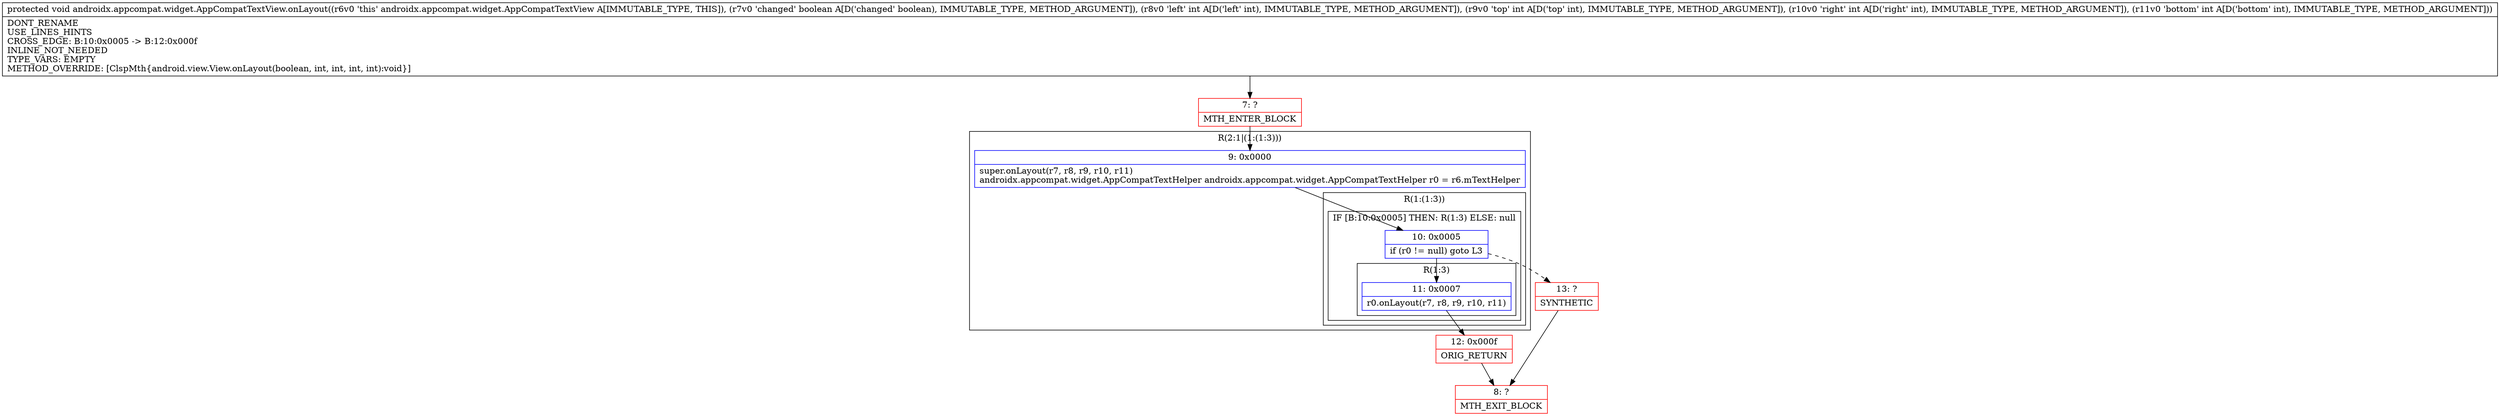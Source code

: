 digraph "CFG forandroidx.appcompat.widget.AppCompatTextView.onLayout(ZIIII)V" {
subgraph cluster_Region_1325047452 {
label = "R(2:1|(1:(1:3)))";
node [shape=record,color=blue];
Node_9 [shape=record,label="{9\:\ 0x0000|super.onLayout(r7, r8, r9, r10, r11)\landroidx.appcompat.widget.AppCompatTextHelper androidx.appcompat.widget.AppCompatTextHelper r0 = r6.mTextHelper\l}"];
subgraph cluster_Region_111469270 {
label = "R(1:(1:3))";
node [shape=record,color=blue];
subgraph cluster_IfRegion_1486165836 {
label = "IF [B:10:0x0005] THEN: R(1:3) ELSE: null";
node [shape=record,color=blue];
Node_10 [shape=record,label="{10\:\ 0x0005|if (r0 != null) goto L3\l}"];
subgraph cluster_Region_1922475499 {
label = "R(1:3)";
node [shape=record,color=blue];
Node_11 [shape=record,label="{11\:\ 0x0007|r0.onLayout(r7, r8, r9, r10, r11)\l}"];
}
}
}
}
Node_7 [shape=record,color=red,label="{7\:\ ?|MTH_ENTER_BLOCK\l}"];
Node_12 [shape=record,color=red,label="{12\:\ 0x000f|ORIG_RETURN\l}"];
Node_8 [shape=record,color=red,label="{8\:\ ?|MTH_EXIT_BLOCK\l}"];
Node_13 [shape=record,color=red,label="{13\:\ ?|SYNTHETIC\l}"];
MethodNode[shape=record,label="{protected void androidx.appcompat.widget.AppCompatTextView.onLayout((r6v0 'this' androidx.appcompat.widget.AppCompatTextView A[IMMUTABLE_TYPE, THIS]), (r7v0 'changed' boolean A[D('changed' boolean), IMMUTABLE_TYPE, METHOD_ARGUMENT]), (r8v0 'left' int A[D('left' int), IMMUTABLE_TYPE, METHOD_ARGUMENT]), (r9v0 'top' int A[D('top' int), IMMUTABLE_TYPE, METHOD_ARGUMENT]), (r10v0 'right' int A[D('right' int), IMMUTABLE_TYPE, METHOD_ARGUMENT]), (r11v0 'bottom' int A[D('bottom' int), IMMUTABLE_TYPE, METHOD_ARGUMENT]))  | DONT_RENAME\lUSE_LINES_HINTS\lCROSS_EDGE: B:10:0x0005 \-\> B:12:0x000f\lINLINE_NOT_NEEDED\lTYPE_VARS: EMPTY\lMETHOD_OVERRIDE: [ClspMth\{android.view.View.onLayout(boolean, int, int, int, int):void\}]\l}"];
MethodNode -> Node_7;Node_9 -> Node_10;
Node_10 -> Node_11;
Node_10 -> Node_13[style=dashed];
Node_11 -> Node_12;
Node_7 -> Node_9;
Node_12 -> Node_8;
Node_13 -> Node_8;
}

